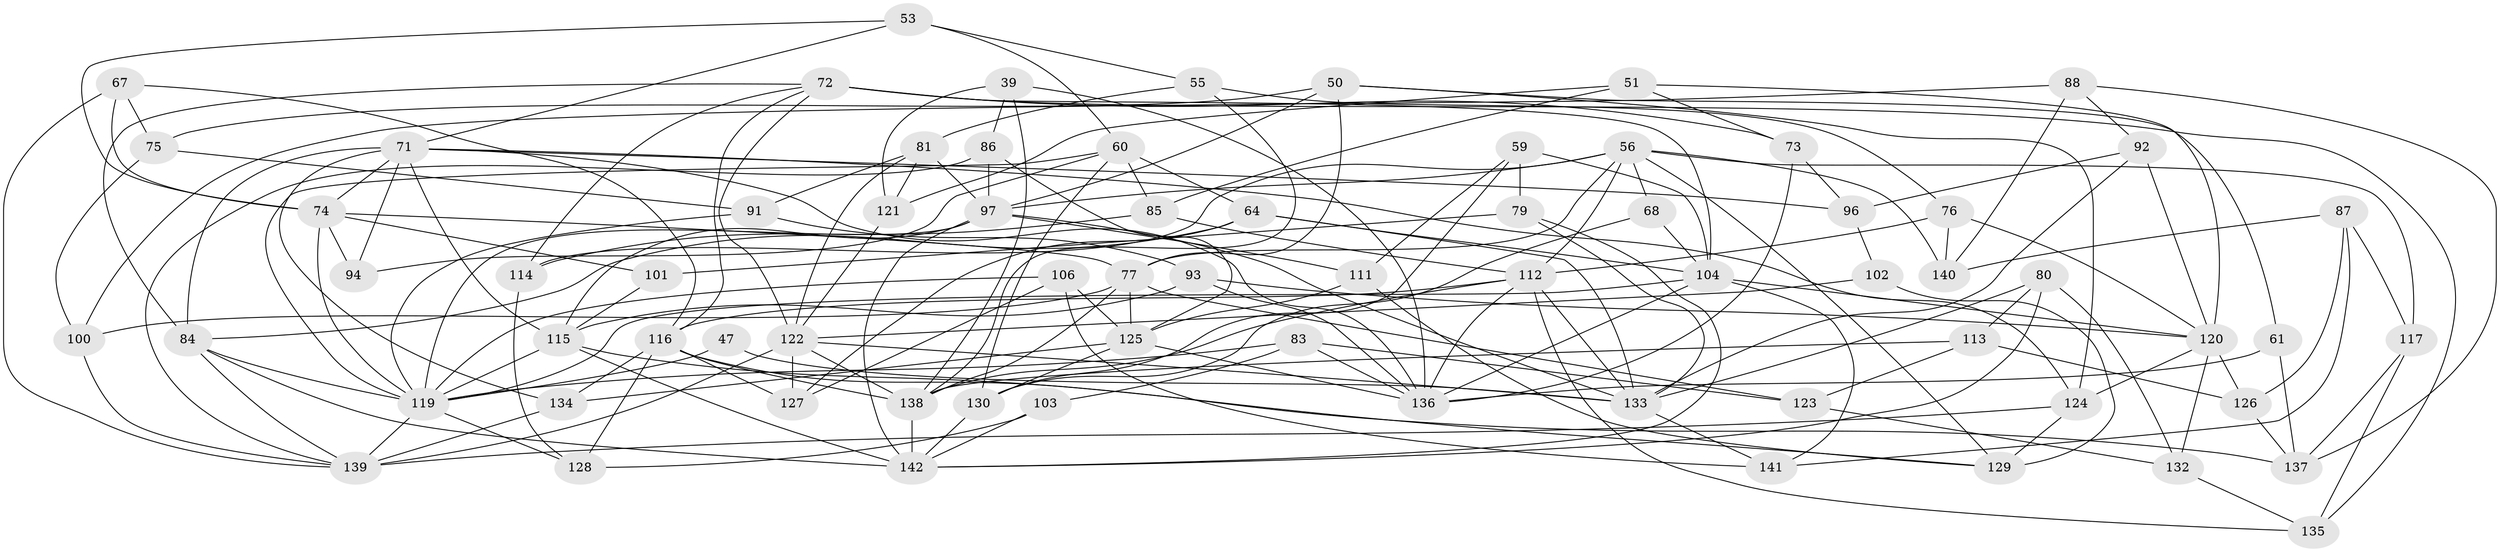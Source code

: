 // original degree distribution, {4: 1.0}
// Generated by graph-tools (version 1.1) at 2025/57/03/09/25 04:57:25]
// undirected, 71 vertices, 183 edges
graph export_dot {
graph [start="1"]
  node [color=gray90,style=filled];
  39;
  47;
  50 [super="+26"];
  51;
  53;
  55;
  56 [super="+1+16"];
  59;
  60 [super="+4+6"];
  61;
  64 [super="+27"];
  67;
  68;
  71 [super="+42+54"];
  72 [super="+13+34"];
  73;
  74 [super="+20+17"];
  75;
  76;
  77 [super="+66"];
  79;
  80;
  81 [super="+62"];
  83;
  84 [super="+63+57"];
  85;
  86 [super="+41"];
  87;
  88;
  91;
  92;
  93;
  94;
  96;
  97 [super="+11+49"];
  100;
  101;
  102;
  103;
  104 [super="+25+69+70"];
  106;
  111;
  112 [super="+18+22+43"];
  113;
  114;
  115 [super="+109"];
  116 [super="+105"];
  117;
  119 [super="+118+98+107"];
  120 [super="+14+40"];
  121;
  122 [super="+95"];
  123;
  124 [super="+110"];
  125 [super="+3+31"];
  126;
  127;
  128 [super="+29"];
  129 [super="+99"];
  130 [super="+52"];
  132;
  133 [super="+82"];
  134;
  135;
  136 [super="+8+44+32"];
  137 [super="+46"];
  138 [super="+89"];
  139 [super="+78"];
  140;
  141;
  142 [super="+131+90"];
  39 -- 121;
  39 -- 86;
  39 -- 136;
  39 -- 138;
  47 -- 133 [weight=2];
  47 -- 119 [weight=2];
  50 -- 75;
  50 -- 97 [weight=2];
  50 -- 124 [weight=2];
  50 -- 61;
  50 -- 77 [weight=2];
  51 -- 73;
  51 -- 85;
  51 -- 121;
  51 -- 120;
  53 -- 60;
  53 -- 55;
  53 -- 71;
  53 -- 74;
  55 -- 138;
  55 -- 76;
  55 -- 81;
  56 -- 140;
  56 -- 129;
  56 -- 112;
  56 -- 117;
  56 -- 97;
  56 -- 114;
  56 -- 68;
  56 -- 77;
  59 -- 130;
  59 -- 111;
  59 -- 79;
  59 -- 104;
  60 -- 119 [weight=2];
  60 -- 64 [weight=2];
  60 -- 130;
  60 -- 85;
  60 -- 94;
  61 -- 137 [weight=2];
  61 -- 136;
  64 -- 127;
  64 -- 104;
  64 -- 84;
  64 -- 133;
  67 -- 75;
  67 -- 74;
  67 -- 139;
  67 -- 116;
  68 -- 130 [weight=2];
  68 -- 104;
  71 -- 124;
  71 -- 96;
  71 -- 134;
  71 -- 94;
  71 -- 84 [weight=2];
  71 -- 136;
  71 -- 74;
  71 -- 115 [weight=3];
  72 -- 135;
  72 -- 114;
  72 -- 73;
  72 -- 104 [weight=2];
  72 -- 84;
  72 -- 116;
  72 -- 122;
  73 -- 96;
  73 -- 136;
  74 -- 94 [weight=2];
  74 -- 119 [weight=2];
  74 -- 101 [weight=2];
  74 -- 77;
  75 -- 91;
  75 -- 100;
  76 -- 140;
  76 -- 120;
  76 -- 112;
  77 -- 100;
  77 -- 138;
  77 -- 123;
  77 -- 125;
  79 -- 101;
  79 -- 142;
  79 -- 133;
  80 -- 132;
  80 -- 113;
  80 -- 133;
  80 -- 142;
  81 -- 97 [weight=2];
  81 -- 91;
  81 -- 121;
  81 -- 122;
  83 -- 136;
  83 -- 103;
  83 -- 123;
  83 -- 119;
  84 -- 142;
  84 -- 119 [weight=2];
  84 -- 139;
  85 -- 114;
  85 -- 112;
  86 -- 125 [weight=2];
  86 -- 139 [weight=2];
  86 -- 97;
  87 -- 140;
  87 -- 141;
  87 -- 126;
  87 -- 117;
  88 -- 92;
  88 -- 137;
  88 -- 140;
  88 -- 100;
  91 -- 93;
  91 -- 119;
  92 -- 96;
  92 -- 120;
  92 -- 133;
  93 -- 120;
  93 -- 136;
  93 -- 115;
  96 -- 102;
  97 -- 111;
  97 -- 133;
  97 -- 142 [weight=2];
  97 -- 119;
  97 -- 115;
  100 -- 139;
  101 -- 115;
  102 -- 129 [weight=2];
  102 -- 122;
  103 -- 128 [weight=2];
  103 -- 142;
  104 -- 120;
  104 -- 136;
  104 -- 119 [weight=2];
  104 -- 141;
  106 -- 141;
  106 -- 127;
  106 -- 125;
  106 -- 119;
  111 -- 125;
  111 -- 129;
  112 -- 138 [weight=2];
  112 -- 136 [weight=2];
  112 -- 135;
  112 -- 133;
  112 -- 116;
  113 -- 123;
  113 -- 126;
  113 -- 138;
  114 -- 128;
  115 -- 142;
  115 -- 137;
  115 -- 119 [weight=2];
  116 -- 134;
  116 -- 128;
  116 -- 138;
  116 -- 129;
  116 -- 127;
  117 -- 135;
  117 -- 137;
  119 -- 128 [weight=2];
  119 -- 139 [weight=2];
  120 -- 132;
  120 -- 126;
  120 -- 124;
  121 -- 122;
  122 -- 127;
  122 -- 139;
  122 -- 133;
  122 -- 138;
  123 -- 132;
  124 -- 129;
  124 -- 139;
  125 -- 130;
  125 -- 134;
  125 -- 136;
  126 -- 137;
  130 -- 142;
  132 -- 135;
  133 -- 141;
  134 -- 139;
  138 -- 142 [weight=2];
}
